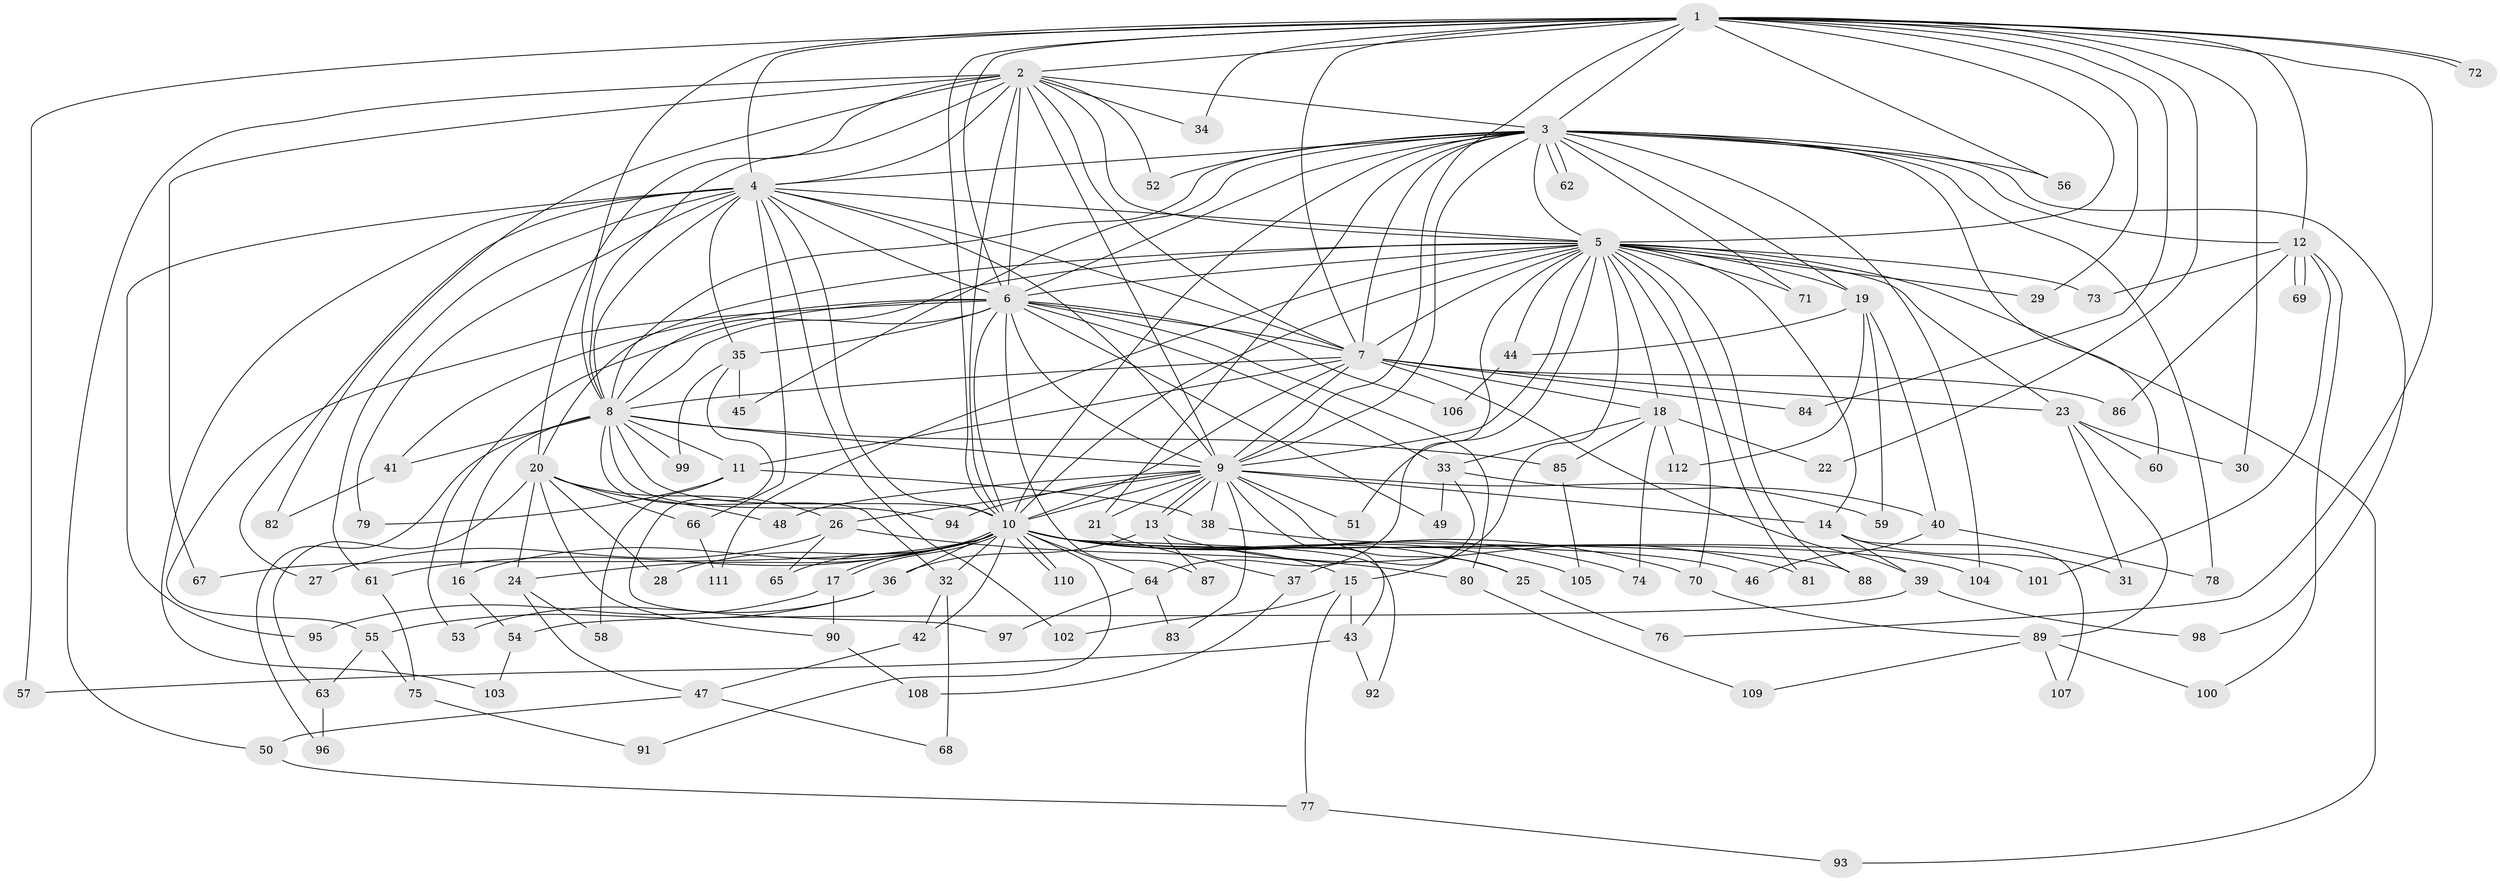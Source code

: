 // coarse degree distribution, {18: 0.012195121951219513, 20: 0.024390243902439025, 19: 0.012195121951219513, 15: 0.012195121951219513, 24: 0.012195121951219513, 16: 0.012195121951219513, 32: 0.012195121951219513, 6: 0.04878048780487805, 8: 0.012195121951219513, 5: 0.08536585365853659, 7: 0.024390243902439025, 3: 0.15853658536585366, 9: 0.012195121951219513, 4: 0.04878048780487805, 2: 0.5, 1: 0.012195121951219513}
// Generated by graph-tools (version 1.1) at 2025/51/02/27/25 19:51:49]
// undirected, 112 vertices, 249 edges
graph export_dot {
graph [start="1"]
  node [color=gray90,style=filled];
  1;
  2;
  3;
  4;
  5;
  6;
  7;
  8;
  9;
  10;
  11;
  12;
  13;
  14;
  15;
  16;
  17;
  18;
  19;
  20;
  21;
  22;
  23;
  24;
  25;
  26;
  27;
  28;
  29;
  30;
  31;
  32;
  33;
  34;
  35;
  36;
  37;
  38;
  39;
  40;
  41;
  42;
  43;
  44;
  45;
  46;
  47;
  48;
  49;
  50;
  51;
  52;
  53;
  54;
  55;
  56;
  57;
  58;
  59;
  60;
  61;
  62;
  63;
  64;
  65;
  66;
  67;
  68;
  69;
  70;
  71;
  72;
  73;
  74;
  75;
  76;
  77;
  78;
  79;
  80;
  81;
  82;
  83;
  84;
  85;
  86;
  87;
  88;
  89;
  90;
  91;
  92;
  93;
  94;
  95;
  96;
  97;
  98;
  99;
  100;
  101;
  102;
  103;
  104;
  105;
  106;
  107;
  108;
  109;
  110;
  111;
  112;
  1 -- 2;
  1 -- 3;
  1 -- 4;
  1 -- 5;
  1 -- 6;
  1 -- 7;
  1 -- 8;
  1 -- 9;
  1 -- 10;
  1 -- 12;
  1 -- 22;
  1 -- 29;
  1 -- 30;
  1 -- 34;
  1 -- 56;
  1 -- 57;
  1 -- 72;
  1 -- 72;
  1 -- 76;
  1 -- 84;
  2 -- 3;
  2 -- 4;
  2 -- 5;
  2 -- 6;
  2 -- 7;
  2 -- 8;
  2 -- 9;
  2 -- 10;
  2 -- 20;
  2 -- 34;
  2 -- 50;
  2 -- 52;
  2 -- 67;
  2 -- 82;
  3 -- 4;
  3 -- 5;
  3 -- 6;
  3 -- 7;
  3 -- 8;
  3 -- 9;
  3 -- 10;
  3 -- 12;
  3 -- 19;
  3 -- 21;
  3 -- 45;
  3 -- 52;
  3 -- 56;
  3 -- 60;
  3 -- 62;
  3 -- 62;
  3 -- 71;
  3 -- 78;
  3 -- 98;
  3 -- 104;
  4 -- 5;
  4 -- 6;
  4 -- 7;
  4 -- 8;
  4 -- 9;
  4 -- 10;
  4 -- 27;
  4 -- 35;
  4 -- 61;
  4 -- 66;
  4 -- 79;
  4 -- 95;
  4 -- 102;
  4 -- 103;
  5 -- 6;
  5 -- 7;
  5 -- 8;
  5 -- 9;
  5 -- 10;
  5 -- 14;
  5 -- 15;
  5 -- 18;
  5 -- 19;
  5 -- 20;
  5 -- 23;
  5 -- 29;
  5 -- 44;
  5 -- 51;
  5 -- 64;
  5 -- 70;
  5 -- 71;
  5 -- 73;
  5 -- 81;
  5 -- 88;
  5 -- 93;
  5 -- 111;
  6 -- 7;
  6 -- 8;
  6 -- 9;
  6 -- 10;
  6 -- 33;
  6 -- 35;
  6 -- 41;
  6 -- 49;
  6 -- 53;
  6 -- 55;
  6 -- 80;
  6 -- 87;
  6 -- 106;
  7 -- 8;
  7 -- 9;
  7 -- 10;
  7 -- 11;
  7 -- 18;
  7 -- 23;
  7 -- 39;
  7 -- 84;
  7 -- 86;
  8 -- 9;
  8 -- 10;
  8 -- 11;
  8 -- 16;
  8 -- 32;
  8 -- 41;
  8 -- 85;
  8 -- 94;
  8 -- 96;
  8 -- 99;
  9 -- 10;
  9 -- 13;
  9 -- 13;
  9 -- 14;
  9 -- 21;
  9 -- 25;
  9 -- 26;
  9 -- 38;
  9 -- 43;
  9 -- 48;
  9 -- 51;
  9 -- 59;
  9 -- 83;
  9 -- 94;
  10 -- 15;
  10 -- 16;
  10 -- 17;
  10 -- 17;
  10 -- 24;
  10 -- 25;
  10 -- 28;
  10 -- 32;
  10 -- 36;
  10 -- 42;
  10 -- 46;
  10 -- 61;
  10 -- 64;
  10 -- 65;
  10 -- 67;
  10 -- 70;
  10 -- 74;
  10 -- 91;
  10 -- 92;
  10 -- 101;
  10 -- 104;
  10 -- 105;
  10 -- 110;
  10 -- 110;
  11 -- 38;
  11 -- 58;
  11 -- 79;
  12 -- 69;
  12 -- 69;
  12 -- 73;
  12 -- 86;
  12 -- 100;
  12 -- 101;
  13 -- 36;
  13 -- 81;
  13 -- 87;
  14 -- 31;
  14 -- 39;
  14 -- 107;
  15 -- 43;
  15 -- 77;
  15 -- 102;
  16 -- 54;
  17 -- 90;
  17 -- 95;
  18 -- 22;
  18 -- 33;
  18 -- 74;
  18 -- 85;
  18 -- 112;
  19 -- 40;
  19 -- 44;
  19 -- 59;
  19 -- 112;
  20 -- 24;
  20 -- 26;
  20 -- 28;
  20 -- 48;
  20 -- 63;
  20 -- 66;
  20 -- 90;
  21 -- 37;
  23 -- 30;
  23 -- 31;
  23 -- 60;
  23 -- 89;
  24 -- 47;
  24 -- 58;
  25 -- 76;
  26 -- 27;
  26 -- 65;
  26 -- 80;
  32 -- 42;
  32 -- 68;
  33 -- 37;
  33 -- 40;
  33 -- 49;
  35 -- 45;
  35 -- 97;
  35 -- 99;
  36 -- 53;
  36 -- 55;
  37 -- 108;
  38 -- 88;
  39 -- 54;
  39 -- 98;
  40 -- 46;
  40 -- 78;
  41 -- 82;
  42 -- 47;
  43 -- 57;
  43 -- 92;
  44 -- 106;
  47 -- 50;
  47 -- 68;
  50 -- 77;
  54 -- 103;
  55 -- 63;
  55 -- 75;
  61 -- 75;
  63 -- 96;
  64 -- 83;
  64 -- 97;
  66 -- 111;
  70 -- 89;
  75 -- 91;
  77 -- 93;
  80 -- 109;
  85 -- 105;
  89 -- 100;
  89 -- 107;
  89 -- 109;
  90 -- 108;
}
